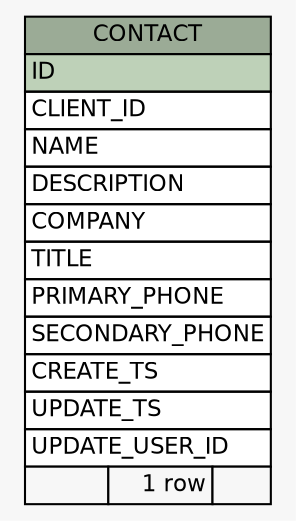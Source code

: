 // dot 2.28.0 on Windows 7 6.1
// SchemaSpy rev 590
digraph "CONTACT" {
  graph [
    rankdir="RL"
    bgcolor="#f7f7f7"
    nodesep="0.18"
    ranksep="0.46"
    fontname="Helvetica"
    fontsize="11"
  ];
  node [
    fontname="Helvetica"
    fontsize="11"
    shape="plaintext"
  ];
  edge [
    arrowsize="0.8"
  ];
  "CONTACT" [
    label=<
    <TABLE BORDER="0" CELLBORDER="1" CELLSPACING="0" BGCOLOR="#ffffff">
      <TR><TD COLSPAN="3" BGCOLOR="#9bab96" ALIGN="CENTER">CONTACT</TD></TR>
      <TR><TD PORT="ID" COLSPAN="3" BGCOLOR="#bed1b8" ALIGN="LEFT">ID</TD></TR>
      <TR><TD PORT="CLIENT_ID" COLSPAN="3" ALIGN="LEFT">CLIENT_ID</TD></TR>
      <TR><TD PORT="NAME" COLSPAN="3" ALIGN="LEFT">NAME</TD></TR>
      <TR><TD PORT="DESCRIPTION" COLSPAN="3" ALIGN="LEFT">DESCRIPTION</TD></TR>
      <TR><TD PORT="COMPANY" COLSPAN="3" ALIGN="LEFT">COMPANY</TD></TR>
      <TR><TD PORT="TITLE" COLSPAN="3" ALIGN="LEFT">TITLE</TD></TR>
      <TR><TD PORT="PRIMARY_PHONE" COLSPAN="3" ALIGN="LEFT">PRIMARY_PHONE</TD></TR>
      <TR><TD PORT="SECONDARY_PHONE" COLSPAN="3" ALIGN="LEFT">SECONDARY_PHONE</TD></TR>
      <TR><TD PORT="CREATE_TS" COLSPAN="3" ALIGN="LEFT">CREATE_TS</TD></TR>
      <TR><TD PORT="UPDATE_TS" COLSPAN="3" ALIGN="LEFT">UPDATE_TS</TD></TR>
      <TR><TD PORT="UPDATE_USER_ID" COLSPAN="3" ALIGN="LEFT">UPDATE_USER_ID</TD></TR>
      <TR><TD ALIGN="LEFT" BGCOLOR="#f7f7f7">  </TD><TD ALIGN="RIGHT" BGCOLOR="#f7f7f7">1 row</TD><TD ALIGN="RIGHT" BGCOLOR="#f7f7f7">  </TD></TR>
    </TABLE>>
    URL="tables/CONTACT.html"
    tooltip="CONTACT"
  ];
}
